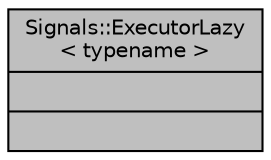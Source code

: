 digraph "Signals::ExecutorLazy&lt; typename &gt;"
{
 // INTERACTIVE_SVG=YES
  edge [fontname="Helvetica",fontsize="10",labelfontname="Helvetica",labelfontsize="10"];
  node [fontname="Helvetica",fontsize="10",shape=record];
  Node1 [label="{Signals::ExecutorLazy\l\< typename \>\n||}",height=0.2,width=0.4,color="black", fillcolor="grey75", style="filled", fontcolor="black"];
}
